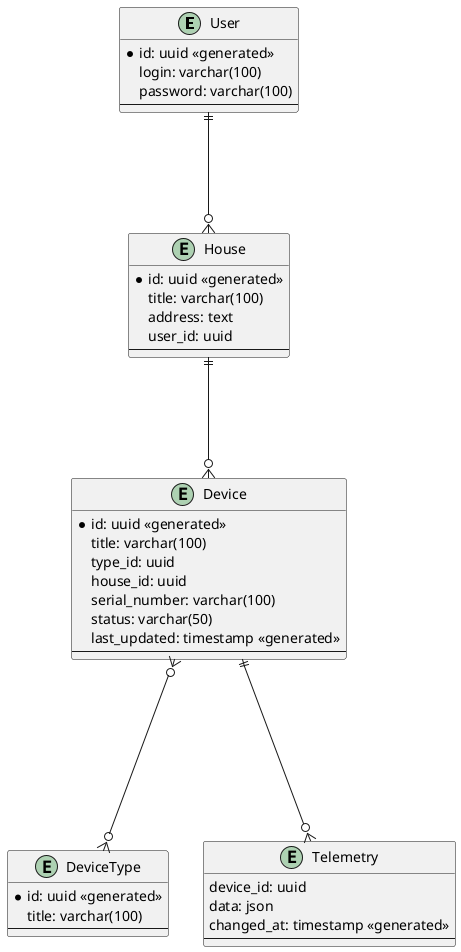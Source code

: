 @startuml

entity User {
  * id: uuid <<generated>>
  login: varchar(100)
  password: varchar(100)
  --
}

entity House {
  * id: uuid <<generated>>
  title: varchar(100)
  address: text
  user_id: uuid
  --
}

entity Device {
  * id: uuid <<generated>>
  title: varchar(100)
  type_id: uuid
  house_id: uuid
  serial_number: varchar(100)
  status: varchar(50)
  last_updated: timestamp <<generated>>
  --
}

entity DeviceType {
  * id: uuid <<generated>>
  title: varchar(100)
  --
}

entity Telemetry {
  device_id: uuid
  data: json
  changed_at: timestamp <<generated>>
  --
}

User ||---o{ House
House ||---o{ Device
Device }o----o{ DeviceType
Device ||----o{ Telemetry

@enduml
